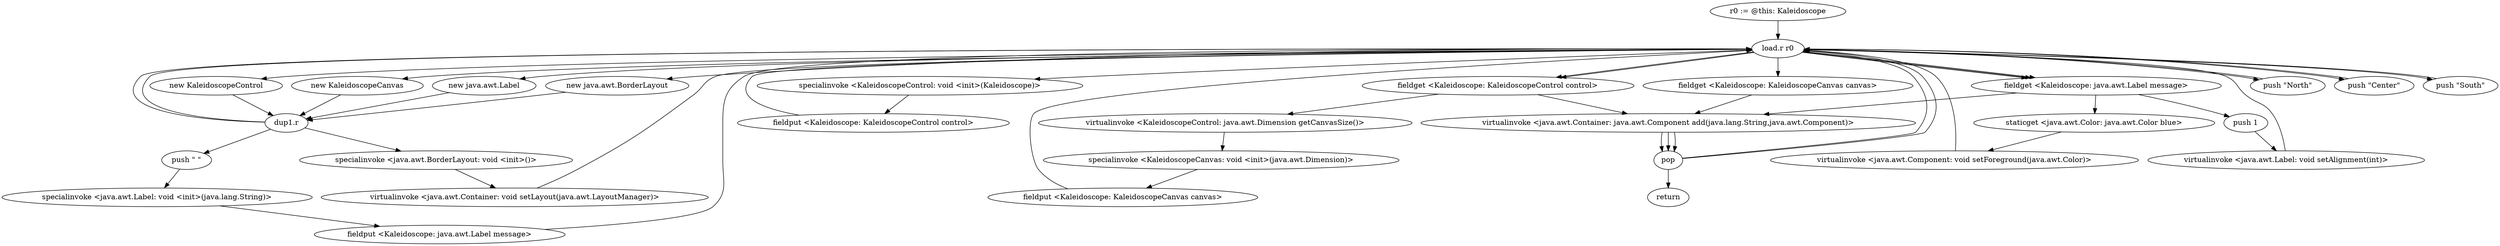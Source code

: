 digraph "" {
    "r0 := @this: Kaleidoscope"
    "load.r r0"
    "r0 := @this: Kaleidoscope"->"load.r r0";
    "new java.awt.BorderLayout"
    "load.r r0"->"new java.awt.BorderLayout";
    "dup1.r"
    "new java.awt.BorderLayout"->"dup1.r";
    "specialinvoke <java.awt.BorderLayout: void <init>()>"
    "dup1.r"->"specialinvoke <java.awt.BorderLayout: void <init>()>";
    "virtualinvoke <java.awt.Container: void setLayout(java.awt.LayoutManager)>"
    "specialinvoke <java.awt.BorderLayout: void <init>()>"->"virtualinvoke <java.awt.Container: void setLayout(java.awt.LayoutManager)>";
    "virtualinvoke <java.awt.Container: void setLayout(java.awt.LayoutManager)>"->"load.r r0";
    "new KaleidoscopeControl"
    "load.r r0"->"new KaleidoscopeControl";
    "new KaleidoscopeControl"->"dup1.r";
    "dup1.r"->"load.r r0";
    "specialinvoke <KaleidoscopeControl: void <init>(Kaleidoscope)>"
    "load.r r0"->"specialinvoke <KaleidoscopeControl: void <init>(Kaleidoscope)>";
    "fieldput <Kaleidoscope: KaleidoscopeControl control>"
    "specialinvoke <KaleidoscopeControl: void <init>(Kaleidoscope)>"->"fieldput <Kaleidoscope: KaleidoscopeControl control>";
    "fieldput <Kaleidoscope: KaleidoscopeControl control>"->"load.r r0";
    "new KaleidoscopeCanvas"
    "load.r r0"->"new KaleidoscopeCanvas";
    "new KaleidoscopeCanvas"->"dup1.r";
    "dup1.r"->"load.r r0";
    "fieldget <Kaleidoscope: KaleidoscopeControl control>"
    "load.r r0"->"fieldget <Kaleidoscope: KaleidoscopeControl control>";
    "virtualinvoke <KaleidoscopeControl: java.awt.Dimension getCanvasSize()>"
    "fieldget <Kaleidoscope: KaleidoscopeControl control>"->"virtualinvoke <KaleidoscopeControl: java.awt.Dimension getCanvasSize()>";
    "specialinvoke <KaleidoscopeCanvas: void <init>(java.awt.Dimension)>"
    "virtualinvoke <KaleidoscopeControl: java.awt.Dimension getCanvasSize()>"->"specialinvoke <KaleidoscopeCanvas: void <init>(java.awt.Dimension)>";
    "fieldput <Kaleidoscope: KaleidoscopeCanvas canvas>"
    "specialinvoke <KaleidoscopeCanvas: void <init>(java.awt.Dimension)>"->"fieldput <Kaleidoscope: KaleidoscopeCanvas canvas>";
    "fieldput <Kaleidoscope: KaleidoscopeCanvas canvas>"->"load.r r0";
    "new java.awt.Label"
    "load.r r0"->"new java.awt.Label";
    "new java.awt.Label"->"dup1.r";
    "push \" \""
    "dup1.r"->"push \" \"";
    "specialinvoke <java.awt.Label: void <init>(java.lang.String)>"
    "push \" \""->"specialinvoke <java.awt.Label: void <init>(java.lang.String)>";
    "fieldput <Kaleidoscope: java.awt.Label message>"
    "specialinvoke <java.awt.Label: void <init>(java.lang.String)>"->"fieldput <Kaleidoscope: java.awt.Label message>";
    "fieldput <Kaleidoscope: java.awt.Label message>"->"load.r r0";
    "fieldget <Kaleidoscope: java.awt.Label message>"
    "load.r r0"->"fieldget <Kaleidoscope: java.awt.Label message>";
    "push 1"
    "fieldget <Kaleidoscope: java.awt.Label message>"->"push 1";
    "virtualinvoke <java.awt.Label: void setAlignment(int)>"
    "push 1"->"virtualinvoke <java.awt.Label: void setAlignment(int)>";
    "virtualinvoke <java.awt.Label: void setAlignment(int)>"->"load.r r0";
    "load.r r0"->"fieldget <Kaleidoscope: java.awt.Label message>";
    "staticget <java.awt.Color: java.awt.Color blue>"
    "fieldget <Kaleidoscope: java.awt.Label message>"->"staticget <java.awt.Color: java.awt.Color blue>";
    "virtualinvoke <java.awt.Component: void setForeground(java.awt.Color)>"
    "staticget <java.awt.Color: java.awt.Color blue>"->"virtualinvoke <java.awt.Component: void setForeground(java.awt.Color)>";
    "virtualinvoke <java.awt.Component: void setForeground(java.awt.Color)>"->"load.r r0";
    "push \"North\""
    "load.r r0"->"push \"North\"";
    "push \"North\""->"load.r r0";
    "fieldget <Kaleidoscope: KaleidoscopeCanvas canvas>"
    "load.r r0"->"fieldget <Kaleidoscope: KaleidoscopeCanvas canvas>";
    "virtualinvoke <java.awt.Container: java.awt.Component add(java.lang.String,java.awt.Component)>"
    "fieldget <Kaleidoscope: KaleidoscopeCanvas canvas>"->"virtualinvoke <java.awt.Container: java.awt.Component add(java.lang.String,java.awt.Component)>";
    "pop"
    "virtualinvoke <java.awt.Container: java.awt.Component add(java.lang.String,java.awt.Component)>"->"pop";
    "pop"->"load.r r0";
    "push \"Center\""
    "load.r r0"->"push \"Center\"";
    "push \"Center\""->"load.r r0";
    "load.r r0"->"fieldget <Kaleidoscope: java.awt.Label message>";
    "fieldget <Kaleidoscope: java.awt.Label message>"->"virtualinvoke <java.awt.Container: java.awt.Component add(java.lang.String,java.awt.Component)>";
    "virtualinvoke <java.awt.Container: java.awt.Component add(java.lang.String,java.awt.Component)>"->"pop";
    "pop"->"load.r r0";
    "push \"South\""
    "load.r r0"->"push \"South\"";
    "push \"South\""->"load.r r0";
    "load.r r0"->"fieldget <Kaleidoscope: KaleidoscopeControl control>";
    "fieldget <Kaleidoscope: KaleidoscopeControl control>"->"virtualinvoke <java.awt.Container: java.awt.Component add(java.lang.String,java.awt.Component)>";
    "virtualinvoke <java.awt.Container: java.awt.Component add(java.lang.String,java.awt.Component)>"->"pop";
    "return"
    "pop"->"return";
}
